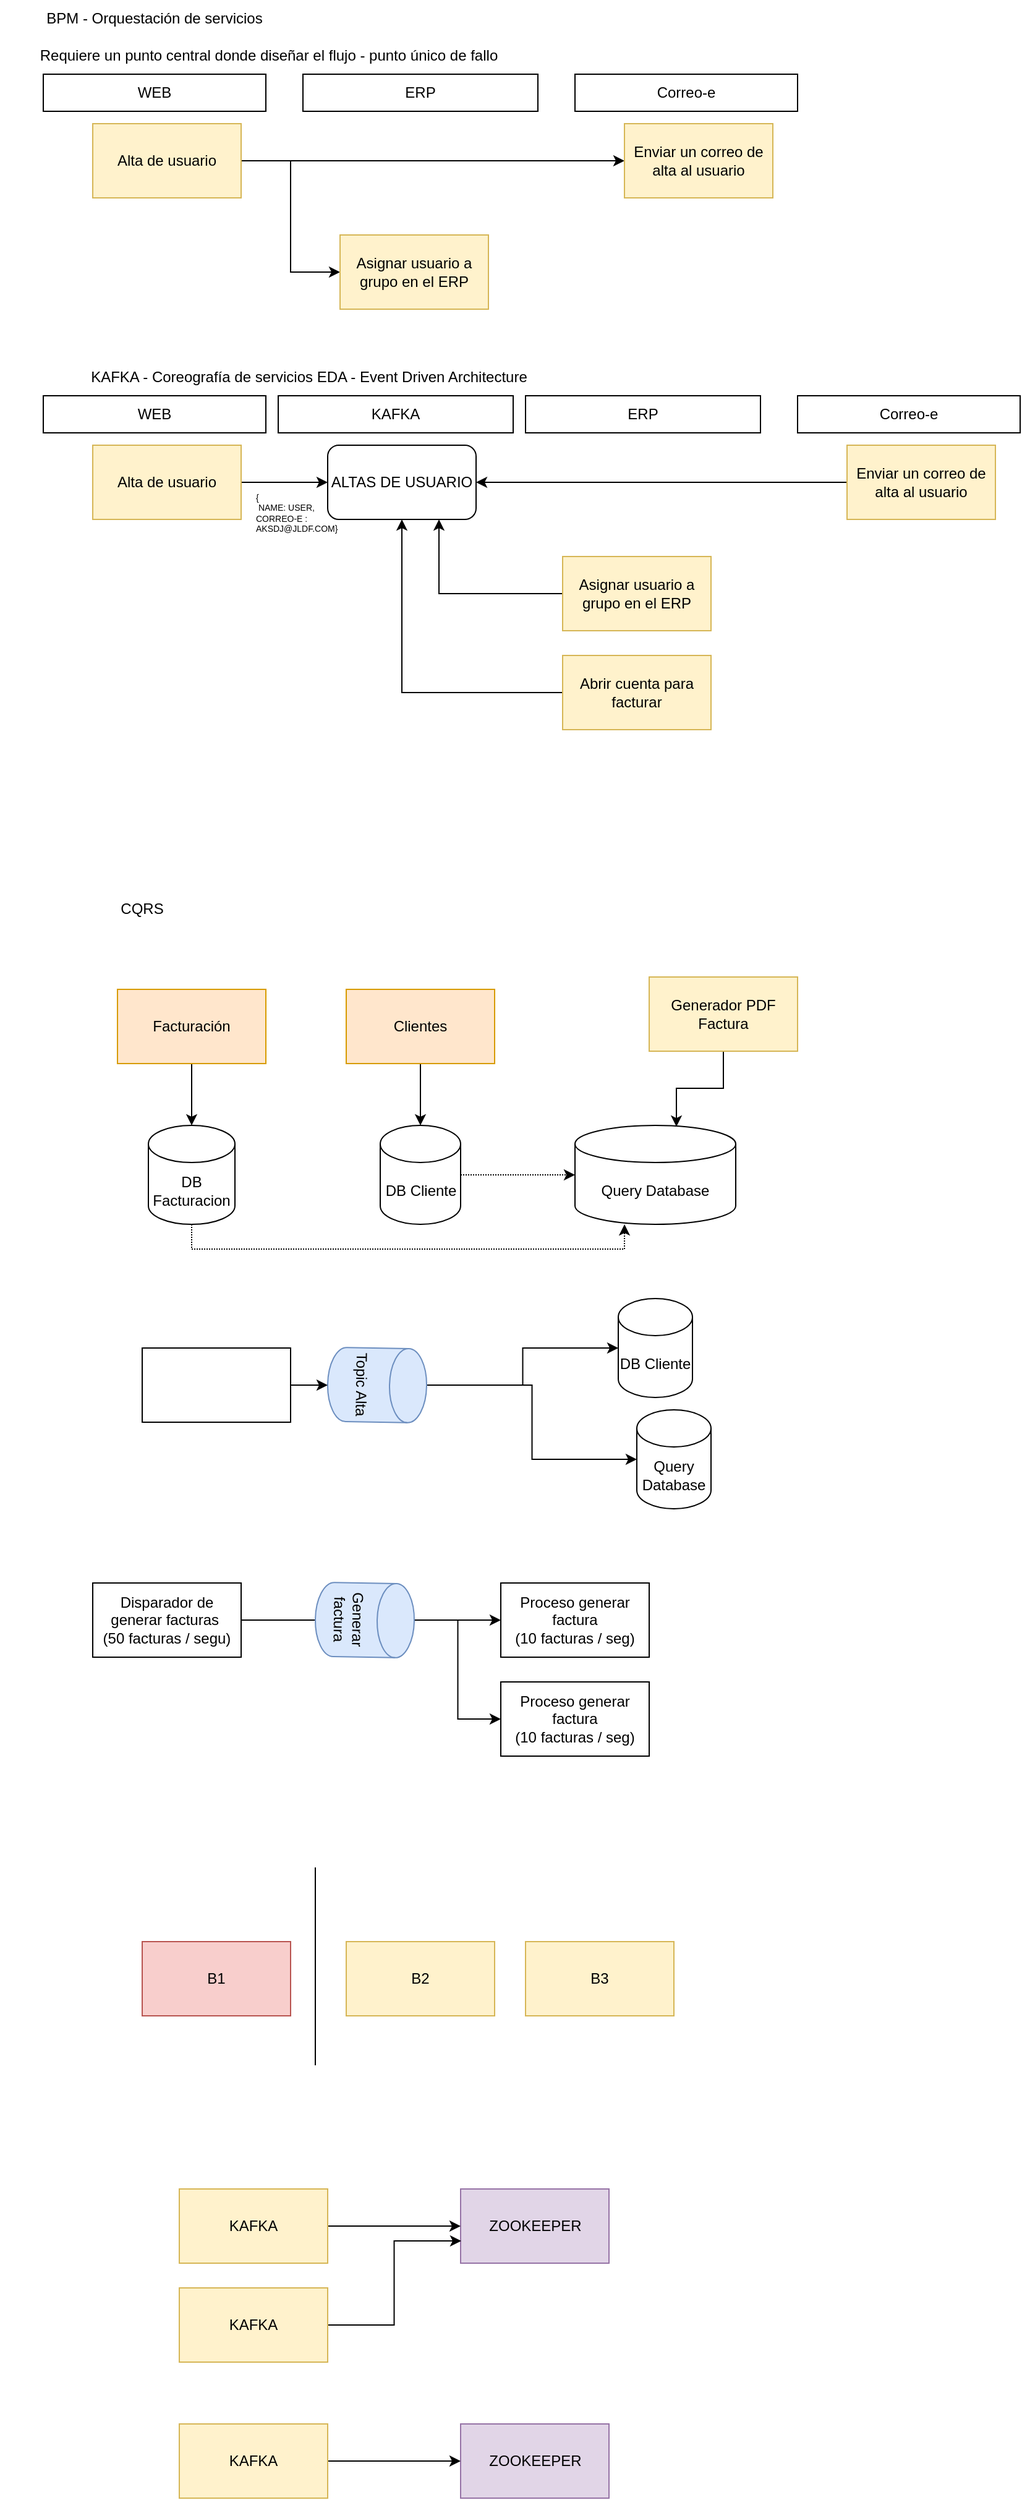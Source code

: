 <mxfile version="16.5.1" type="device"><diagram id="fLxO4m48xJR7mqXP97U9" name="Página-1"><mxGraphModel dx="553" dy="337" grid="1" gridSize="10" guides="1" tooltips="1" connect="1" arrows="1" fold="1" page="1" pageScale="1" pageWidth="827" pageHeight="1169" math="0" shadow="0"><root><mxCell id="0"/><mxCell id="1" parent="0"/><mxCell id="S6XAkxGXSJYowWKBwoPL-4" style="edgeStyle=orthogonalEdgeStyle;rounded=0;orthogonalLoop=1;jettySize=auto;html=1;entryX=0;entryY=0.5;entryDx=0;entryDy=0;" edge="1" parent="1" source="S6XAkxGXSJYowWKBwoPL-1" target="S6XAkxGXSJYowWKBwoPL-3"><mxGeometry relative="1" as="geometry"/></mxCell><mxCell id="S6XAkxGXSJYowWKBwoPL-5" style="edgeStyle=orthogonalEdgeStyle;rounded=0;orthogonalLoop=1;jettySize=auto;html=1;entryX=0;entryY=0.5;entryDx=0;entryDy=0;" edge="1" parent="1" source="S6XAkxGXSJYowWKBwoPL-1" target="S6XAkxGXSJYowWKBwoPL-2"><mxGeometry relative="1" as="geometry"/></mxCell><mxCell id="S6XAkxGXSJYowWKBwoPL-1" value="Alta de usuario" style="rounded=0;whiteSpace=wrap;html=1;fillColor=#fff2cc;strokeColor=#d6b656;" vertex="1" parent="1"><mxGeometry x="170" y="330" width="120" height="60" as="geometry"/></mxCell><mxCell id="S6XAkxGXSJYowWKBwoPL-2" value="Asignar usuario a grupo en el ERP" style="rounded=0;whiteSpace=wrap;html=1;fillColor=#fff2cc;strokeColor=#d6b656;" vertex="1" parent="1"><mxGeometry x="370" y="420" width="120" height="60" as="geometry"/></mxCell><mxCell id="S6XAkxGXSJYowWKBwoPL-3" value="Enviar un correo de alta al usuario" style="rounded=0;whiteSpace=wrap;html=1;fillColor=#fff2cc;strokeColor=#d6b656;" vertex="1" parent="1"><mxGeometry x="600" y="330" width="120" height="60" as="geometry"/></mxCell><mxCell id="S6XAkxGXSJYowWKBwoPL-6" value="BPM - Orquestación de servicios" style="text;html=1;strokeColor=none;fillColor=none;align=center;verticalAlign=middle;whiteSpace=wrap;rounded=0;" vertex="1" parent="1"><mxGeometry x="95" y="230" width="250" height="30" as="geometry"/></mxCell><mxCell id="S6XAkxGXSJYowWKBwoPL-7" value="WEB" style="rounded=0;whiteSpace=wrap;html=1;" vertex="1" parent="1"><mxGeometry x="130" y="290" width="180" height="30" as="geometry"/></mxCell><mxCell id="S6XAkxGXSJYowWKBwoPL-8" value="ERP" style="rounded=0;whiteSpace=wrap;html=1;" vertex="1" parent="1"><mxGeometry x="340" y="290" width="190" height="30" as="geometry"/></mxCell><mxCell id="S6XAkxGXSJYowWKBwoPL-9" value="Correo-e" style="rounded=0;whiteSpace=wrap;html=1;" vertex="1" parent="1"><mxGeometry x="560" y="290" width="180" height="30" as="geometry"/></mxCell><mxCell id="S6XAkxGXSJYowWKBwoPL-21" style="edgeStyle=orthogonalEdgeStyle;rounded=0;orthogonalLoop=1;jettySize=auto;html=1;entryX=0;entryY=0.5;entryDx=0;entryDy=0;" edge="1" parent="1" source="S6XAkxGXSJYowWKBwoPL-12" target="S6XAkxGXSJYowWKBwoPL-20"><mxGeometry relative="1" as="geometry"/></mxCell><mxCell id="S6XAkxGXSJYowWKBwoPL-12" value="Alta de usuario" style="rounded=0;whiteSpace=wrap;html=1;fillColor=#fff2cc;strokeColor=#d6b656;" vertex="1" parent="1"><mxGeometry x="170" y="590" width="120" height="60" as="geometry"/></mxCell><mxCell id="S6XAkxGXSJYowWKBwoPL-24" style="edgeStyle=orthogonalEdgeStyle;rounded=0;orthogonalLoop=1;jettySize=auto;html=1;entryX=0.75;entryY=1;entryDx=0;entryDy=0;fontSize=7;" edge="1" parent="1" source="S6XAkxGXSJYowWKBwoPL-13" target="S6XAkxGXSJYowWKBwoPL-20"><mxGeometry relative="1" as="geometry"/></mxCell><mxCell id="S6XAkxGXSJYowWKBwoPL-13" value="Asignar usuario a grupo en el ERP" style="rounded=0;whiteSpace=wrap;html=1;fillColor=#fff2cc;strokeColor=#d6b656;" vertex="1" parent="1"><mxGeometry x="550" y="680" width="120" height="60" as="geometry"/></mxCell><mxCell id="S6XAkxGXSJYowWKBwoPL-23" style="edgeStyle=orthogonalEdgeStyle;rounded=0;orthogonalLoop=1;jettySize=auto;html=1;entryX=1;entryY=0.5;entryDx=0;entryDy=0;fontSize=7;" edge="1" parent="1" source="S6XAkxGXSJYowWKBwoPL-14" target="S6XAkxGXSJYowWKBwoPL-20"><mxGeometry relative="1" as="geometry"/></mxCell><mxCell id="S6XAkxGXSJYowWKBwoPL-14" value="Enviar un correo de alta al usuario" style="rounded=0;whiteSpace=wrap;html=1;fillColor=#fff2cc;strokeColor=#d6b656;" vertex="1" parent="1"><mxGeometry x="780" y="590" width="120" height="60" as="geometry"/></mxCell><mxCell id="S6XAkxGXSJYowWKBwoPL-15" value="KAFKA - Coreografía de servicios EDA - Event Driven Architecture" style="text;html=1;strokeColor=none;fillColor=none;align=center;verticalAlign=middle;whiteSpace=wrap;rounded=0;" vertex="1" parent="1"><mxGeometry x="110" y="520" width="470" height="30" as="geometry"/></mxCell><mxCell id="S6XAkxGXSJYowWKBwoPL-16" value="WEB" style="rounded=0;whiteSpace=wrap;html=1;" vertex="1" parent="1"><mxGeometry x="130" y="550" width="180" height="30" as="geometry"/></mxCell><mxCell id="S6XAkxGXSJYowWKBwoPL-17" value="ERP" style="rounded=0;whiteSpace=wrap;html=1;" vertex="1" parent="1"><mxGeometry x="520" y="550" width="190" height="30" as="geometry"/></mxCell><mxCell id="S6XAkxGXSJYowWKBwoPL-18" value="Correo-e" style="rounded=0;whiteSpace=wrap;html=1;" vertex="1" parent="1"><mxGeometry x="740" y="550" width="180" height="30" as="geometry"/></mxCell><mxCell id="S6XAkxGXSJYowWKBwoPL-19" value="KAFKA" style="rounded=0;whiteSpace=wrap;html=1;" vertex="1" parent="1"><mxGeometry x="320" y="550" width="190" height="30" as="geometry"/></mxCell><mxCell id="S6XAkxGXSJYowWKBwoPL-20" value="ALTAS DE USUARIO" style="rounded=1;whiteSpace=wrap;html=1;" vertex="1" parent="1"><mxGeometry x="360" y="590" width="120" height="60" as="geometry"/></mxCell><mxCell id="S6XAkxGXSJYowWKBwoPL-22" value="{&lt;br style=&quot;font-size: 7px;&quot;&gt;&amp;nbsp;NAME: USER,&lt;br style=&quot;font-size: 7px;&quot;&gt;CORREO-E : AKSDJ@JLDF.COM}" style="text;html=1;strokeColor=none;fillColor=none;align=left;verticalAlign=middle;whiteSpace=wrap;rounded=0;fontSize=7;" vertex="1" parent="1"><mxGeometry x="300" y="630" width="60" height="30" as="geometry"/></mxCell><mxCell id="S6XAkxGXSJYowWKBwoPL-25" value="Requiere un punto central donde diseñar el flujo - punto único de fallo" style="text;html=1;strokeColor=none;fillColor=none;align=center;verticalAlign=middle;whiteSpace=wrap;rounded=0;" vertex="1" parent="1"><mxGeometry x="95" y="260" width="435" height="30" as="geometry"/></mxCell><mxCell id="S6XAkxGXSJYowWKBwoPL-27" style="edgeStyle=orthogonalEdgeStyle;rounded=0;orthogonalLoop=1;jettySize=auto;html=1;fontSize=12;" edge="1" parent="1" source="S6XAkxGXSJYowWKBwoPL-26" target="S6XAkxGXSJYowWKBwoPL-20"><mxGeometry relative="1" as="geometry"/></mxCell><mxCell id="S6XAkxGXSJYowWKBwoPL-26" value="&lt;font style=&quot;font-size: 12px&quot;&gt;Abrir cuenta para facturar&lt;/font&gt;" style="rounded=0;whiteSpace=wrap;html=1;fontSize=7;fillColor=#fff2cc;strokeColor=#d6b656;" vertex="1" parent="1"><mxGeometry x="550" y="760" width="120" height="60" as="geometry"/></mxCell><mxCell id="S6XAkxGXSJYowWKBwoPL-28" value="CQRS" style="text;html=1;strokeColor=none;fillColor=none;align=center;verticalAlign=middle;whiteSpace=wrap;rounded=0;fontSize=12;" vertex="1" parent="1"><mxGeometry x="180" y="950" width="60" height="30" as="geometry"/></mxCell><mxCell id="S6XAkxGXSJYowWKBwoPL-31" style="edgeStyle=orthogonalEdgeStyle;rounded=0;orthogonalLoop=1;jettySize=auto;html=1;fontSize=12;" edge="1" parent="1" source="S6XAkxGXSJYowWKBwoPL-29"><mxGeometry relative="1" as="geometry"><mxPoint x="250" y="1140" as="targetPoint"/></mxGeometry></mxCell><mxCell id="S6XAkxGXSJYowWKBwoPL-29" value="Facturación" style="rounded=0;whiteSpace=wrap;html=1;fontSize=12;fillColor=#ffe6cc;strokeColor=#d79b00;" vertex="1" parent="1"><mxGeometry x="190" y="1030" width="120" height="60" as="geometry"/></mxCell><mxCell id="S6XAkxGXSJYowWKBwoPL-34" style="edgeStyle=orthogonalEdgeStyle;rounded=0;orthogonalLoop=1;jettySize=auto;html=1;entryX=0.5;entryY=0;entryDx=0;entryDy=0;entryPerimeter=0;fontSize=12;" edge="1" parent="1" source="S6XAkxGXSJYowWKBwoPL-30" target="S6XAkxGXSJYowWKBwoPL-33"><mxGeometry relative="1" as="geometry"/></mxCell><mxCell id="S6XAkxGXSJYowWKBwoPL-30" value="Clientes" style="rounded=0;whiteSpace=wrap;html=1;fontSize=12;fillColor=#ffe6cc;strokeColor=#d79b00;" vertex="1" parent="1"><mxGeometry x="375" y="1030" width="120" height="60" as="geometry"/></mxCell><mxCell id="S6XAkxGXSJYowWKBwoPL-39" style="edgeStyle=orthogonalEdgeStyle;rounded=0;orthogonalLoop=1;jettySize=auto;html=1;entryX=0.308;entryY=1;entryDx=0;entryDy=0;entryPerimeter=0;fontSize=12;dashed=1;dashPattern=1 1;" edge="1" parent="1" source="S6XAkxGXSJYowWKBwoPL-32" target="S6XAkxGXSJYowWKBwoPL-37"><mxGeometry relative="1" as="geometry"><Array as="points"><mxPoint x="250" y="1240"/><mxPoint x="600" y="1240"/></Array></mxGeometry></mxCell><mxCell id="S6XAkxGXSJYowWKBwoPL-32" value="DB Facturacion" style="shape=cylinder3;whiteSpace=wrap;html=1;boundedLbl=1;backgroundOutline=1;size=15;fontSize=12;" vertex="1" parent="1"><mxGeometry x="215" y="1140" width="70" height="80" as="geometry"/></mxCell><mxCell id="S6XAkxGXSJYowWKBwoPL-38" style="edgeStyle=orthogonalEdgeStyle;rounded=0;orthogonalLoop=1;jettySize=auto;html=1;fontSize=12;dashed=1;dashPattern=1 1;" edge="1" parent="1" source="S6XAkxGXSJYowWKBwoPL-33" target="S6XAkxGXSJYowWKBwoPL-37"><mxGeometry relative="1" as="geometry"/></mxCell><mxCell id="S6XAkxGXSJYowWKBwoPL-33" value="DB Cliente" style="shape=cylinder3;whiteSpace=wrap;html=1;boundedLbl=1;backgroundOutline=1;size=15;fontSize=12;" vertex="1" parent="1"><mxGeometry x="402.5" y="1140" width="65" height="80" as="geometry"/></mxCell><mxCell id="S6XAkxGXSJYowWKBwoPL-40" style="edgeStyle=orthogonalEdgeStyle;rounded=0;orthogonalLoop=1;jettySize=auto;html=1;entryX=0.631;entryY=0.013;entryDx=0;entryDy=0;entryPerimeter=0;fontSize=12;" edge="1" parent="1" source="S6XAkxGXSJYowWKBwoPL-35" target="S6XAkxGXSJYowWKBwoPL-37"><mxGeometry relative="1" as="geometry"/></mxCell><mxCell id="S6XAkxGXSJYowWKBwoPL-35" value="Generador PDF Factura" style="rounded=0;whiteSpace=wrap;html=1;fontSize=12;fillColor=#fff2cc;strokeColor=#d6b656;" vertex="1" parent="1"><mxGeometry x="620" y="1020" width="120" height="60" as="geometry"/></mxCell><mxCell id="S6XAkxGXSJYowWKBwoPL-37" value="Query Database" style="shape=cylinder3;whiteSpace=wrap;html=1;boundedLbl=1;backgroundOutline=1;size=15;fontSize=12;" vertex="1" parent="1"><mxGeometry x="560" y="1140" width="130" height="80" as="geometry"/></mxCell><mxCell id="S6XAkxGXSJYowWKBwoPL-44" style="edgeStyle=orthogonalEdgeStyle;rounded=0;orthogonalLoop=1;jettySize=auto;html=1;fontSize=12;" edge="1" parent="1" source="S6XAkxGXSJYowWKBwoPL-41" target="S6XAkxGXSJYowWKBwoPL-45"><mxGeometry relative="1" as="geometry"><mxPoint x="530" y="1300" as="targetPoint"/></mxGeometry></mxCell><mxCell id="S6XAkxGXSJYowWKBwoPL-46" style="edgeStyle=orthogonalEdgeStyle;rounded=0;orthogonalLoop=1;jettySize=auto;html=1;fontSize=12;" edge="1" parent="1" source="S6XAkxGXSJYowWKBwoPL-41" target="S6XAkxGXSJYowWKBwoPL-47"><mxGeometry relative="1" as="geometry"><mxPoint x="590" y="1410" as="targetPoint"/></mxGeometry></mxCell><mxCell id="S6XAkxGXSJYowWKBwoPL-41" value="Topic Alta" style="shape=cylinder3;whiteSpace=wrap;html=1;boundedLbl=1;backgroundOutline=1;size=15;fontSize=12;rotation=91;fillColor=#dae8fc;strokeColor=#6c8ebf;" vertex="1" parent="1"><mxGeometry x="370" y="1310" width="60" height="80" as="geometry"/></mxCell><mxCell id="S6XAkxGXSJYowWKBwoPL-43" style="edgeStyle=orthogonalEdgeStyle;rounded=0;orthogonalLoop=1;jettySize=auto;html=1;fontSize=12;" edge="1" parent="1" source="S6XAkxGXSJYowWKBwoPL-42" target="S6XAkxGXSJYowWKBwoPL-41"><mxGeometry relative="1" as="geometry"/></mxCell><mxCell id="S6XAkxGXSJYowWKBwoPL-42" value="" style="rounded=0;whiteSpace=wrap;html=1;fontSize=12;" vertex="1" parent="1"><mxGeometry x="210" y="1320" width="120" height="60" as="geometry"/></mxCell><mxCell id="S6XAkxGXSJYowWKBwoPL-45" value="DB Cliente" style="shape=cylinder3;whiteSpace=wrap;html=1;boundedLbl=1;backgroundOutline=1;size=15;fontSize=12;" vertex="1" parent="1"><mxGeometry x="595" y="1280" width="60" height="80" as="geometry"/></mxCell><mxCell id="S6XAkxGXSJYowWKBwoPL-47" value="Query Database" style="shape=cylinder3;whiteSpace=wrap;html=1;boundedLbl=1;backgroundOutline=1;size=15;fontSize=12;" vertex="1" parent="1"><mxGeometry x="610" y="1370" width="60" height="80" as="geometry"/></mxCell><mxCell id="S6XAkxGXSJYowWKBwoPL-53" style="edgeStyle=orthogonalEdgeStyle;rounded=0;orthogonalLoop=1;jettySize=auto;html=1;fontSize=12;" edge="1" parent="1" source="S6XAkxGXSJYowWKBwoPL-48" target="S6XAkxGXSJYowWKBwoPL-52"><mxGeometry relative="1" as="geometry"/></mxCell><mxCell id="S6XAkxGXSJYowWKBwoPL-48" value="Disparador de generar facturas&amp;nbsp;&lt;br&gt;(50 facturas / segu)" style="rounded=0;whiteSpace=wrap;html=1;fontSize=12;" vertex="1" parent="1"><mxGeometry x="170" y="1510" width="120" height="60" as="geometry"/></mxCell><mxCell id="S6XAkxGXSJYowWKBwoPL-56" style="edgeStyle=orthogonalEdgeStyle;rounded=0;orthogonalLoop=1;jettySize=auto;html=1;entryX=0;entryY=0.5;entryDx=0;entryDy=0;fontSize=12;" edge="1" parent="1" source="S6XAkxGXSJYowWKBwoPL-51" target="S6XAkxGXSJYowWKBwoPL-54"><mxGeometry relative="1" as="geometry"/></mxCell><mxCell id="S6XAkxGXSJYowWKBwoPL-51" value="Generar factura" style="shape=cylinder3;whiteSpace=wrap;html=1;boundedLbl=1;backgroundOutline=1;size=15;fontSize=12;rotation=91;fillColor=#dae8fc;strokeColor=#6c8ebf;" vertex="1" parent="1"><mxGeometry x="360" y="1500" width="60" height="80" as="geometry"/></mxCell><mxCell id="S6XAkxGXSJYowWKBwoPL-52" value="Proceso generar factura&lt;br&gt;(10 facturas / seg)" style="rounded=0;whiteSpace=wrap;html=1;fontSize=12;" vertex="1" parent="1"><mxGeometry x="500" y="1510" width="120" height="60" as="geometry"/></mxCell><mxCell id="S6XAkxGXSJYowWKBwoPL-54" value="Proceso generar factura&lt;br&gt;(10 facturas / seg)" style="rounded=0;whiteSpace=wrap;html=1;fontSize=12;" vertex="1" parent="1"><mxGeometry x="500" y="1590" width="120" height="60" as="geometry"/></mxCell><mxCell id="S6XAkxGXSJYowWKBwoPL-57" value="B1" style="rounded=0;whiteSpace=wrap;html=1;fontSize=12;fillColor=#f8cecc;strokeColor=#b85450;" vertex="1" parent="1"><mxGeometry x="210" y="1800" width="120" height="60" as="geometry"/></mxCell><mxCell id="S6XAkxGXSJYowWKBwoPL-58" value="B2" style="rounded=0;whiteSpace=wrap;html=1;fontSize=12;fillColor=#fff2cc;strokeColor=#d6b656;" vertex="1" parent="1"><mxGeometry x="375" y="1800" width="120" height="60" as="geometry"/></mxCell><mxCell id="S6XAkxGXSJYowWKBwoPL-59" value="B3" style="rounded=0;whiteSpace=wrap;html=1;fontSize=12;fillColor=#fff2cc;strokeColor=#d6b656;" vertex="1" parent="1"><mxGeometry x="520" y="1800" width="120" height="60" as="geometry"/></mxCell><mxCell id="S6XAkxGXSJYowWKBwoPL-60" value="" style="endArrow=none;html=1;rounded=0;fontSize=12;" edge="1" parent="1"><mxGeometry width="50" height="50" relative="1" as="geometry"><mxPoint x="350" y="1900" as="sourcePoint"/><mxPoint x="350" y="1740" as="targetPoint"/></mxGeometry></mxCell><mxCell id="S6XAkxGXSJYowWKBwoPL-61" value="ZOOKEEPER" style="rounded=0;whiteSpace=wrap;html=1;fontSize=12;fillColor=#e1d5e7;strokeColor=#9673a6;" vertex="1" parent="1"><mxGeometry x="467.5" y="2000" width="120" height="60" as="geometry"/></mxCell><mxCell id="S6XAkxGXSJYowWKBwoPL-63" style="edgeStyle=orthogonalEdgeStyle;rounded=0;orthogonalLoop=1;jettySize=auto;html=1;entryX=0;entryY=0.5;entryDx=0;entryDy=0;fontSize=12;" edge="1" parent="1" source="S6XAkxGXSJYowWKBwoPL-62" target="S6XAkxGXSJYowWKBwoPL-61"><mxGeometry relative="1" as="geometry"/></mxCell><mxCell id="S6XAkxGXSJYowWKBwoPL-62" value="KAFKA" style="rounded=0;whiteSpace=wrap;html=1;fontSize=12;fillColor=#fff2cc;strokeColor=#d6b656;" vertex="1" parent="1"><mxGeometry x="240" y="2000" width="120" height="60" as="geometry"/></mxCell><mxCell id="S6XAkxGXSJYowWKBwoPL-65" style="edgeStyle=orthogonalEdgeStyle;rounded=0;orthogonalLoop=1;jettySize=auto;html=1;entryX=0.004;entryY=0.7;entryDx=0;entryDy=0;entryPerimeter=0;fontSize=12;" edge="1" parent="1" source="S6XAkxGXSJYowWKBwoPL-64" target="S6XAkxGXSJYowWKBwoPL-61"><mxGeometry relative="1" as="geometry"/></mxCell><mxCell id="S6XAkxGXSJYowWKBwoPL-64" value="KAFKA" style="rounded=0;whiteSpace=wrap;html=1;fontSize=12;fillColor=#fff2cc;strokeColor=#d6b656;" vertex="1" parent="1"><mxGeometry x="240" y="2080" width="120" height="60" as="geometry"/></mxCell><mxCell id="S6XAkxGXSJYowWKBwoPL-66" value="ZOOKEEPER" style="rounded=0;whiteSpace=wrap;html=1;fontSize=12;fillColor=#e1d5e7;strokeColor=#9673a6;" vertex="1" parent="1"><mxGeometry x="467.5" y="2190" width="120" height="60" as="geometry"/></mxCell><mxCell id="S6XAkxGXSJYowWKBwoPL-70" style="edgeStyle=orthogonalEdgeStyle;rounded=0;orthogonalLoop=1;jettySize=auto;html=1;fontSize=12;" edge="1" parent="1" source="S6XAkxGXSJYowWKBwoPL-69" target="S6XAkxGXSJYowWKBwoPL-66"><mxGeometry relative="1" as="geometry"/></mxCell><mxCell id="S6XAkxGXSJYowWKBwoPL-69" value="KAFKA" style="rounded=0;whiteSpace=wrap;html=1;fontSize=12;fillColor=#fff2cc;strokeColor=#d6b656;" vertex="1" parent="1"><mxGeometry x="240" y="2190" width="120" height="60" as="geometry"/></mxCell></root></mxGraphModel></diagram></mxfile>